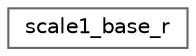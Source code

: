 digraph "Graphical Class Hierarchy"
{
 // LATEX_PDF_SIZE
  bgcolor="transparent";
  edge [fontname=Helvetica,fontsize=10,labelfontname=Helvetica,labelfontsize=10];
  node [fontname=Helvetica,fontsize=10,shape=box,height=0.2,width=0.4];
  rankdir="LR";
  Node0 [id="Node000000",label="scale1_base_r",height=0.2,width=0.4,color="grey40", fillcolor="white", style="filled",URL="$structscale1__base__r.html",tooltip=" "];
}
